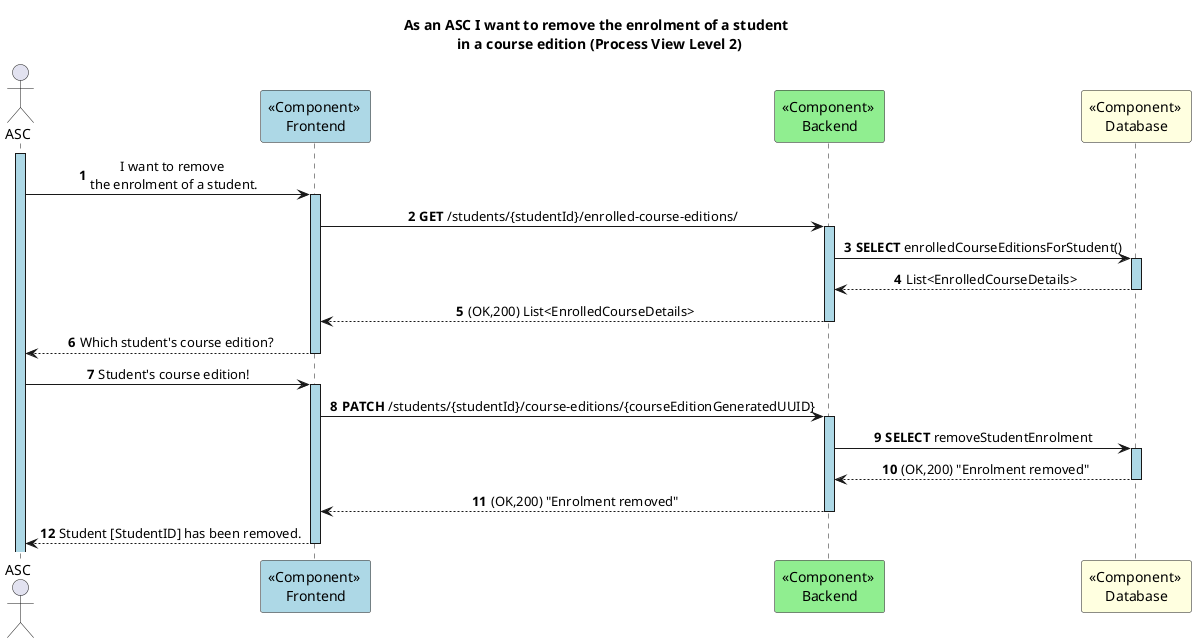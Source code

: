 @startuml
autonumber
title As an ASC I want to remove the enrolment of a student \n in a course edition (Process View Level 2)
skinparam sequenceLifeLineBackgroundColor lightblue
skinparam sequenceMessageAlign center

actor ASC
participant "<<Component>> \nFrontend" as FE #lightblue
participant "<<Component>> \nBackend" as BE #lightgreen
participant "<<Component>> \nDatabase" as DB #lightyellow

activate ASC
ASC -> FE : I want to remove \nthe enrolment of a student.
activate FE
FE -> BE : **GET** /students/{studentId}/enrolled-course-editions/
activate BE
BE -> DB : **SELECT** enrolledCourseEditionsForStudent()
activate DB
DB --> BE : List<EnrolledCourseDetails>
deactivate DB
BE --> FE : (OK,200) List<EnrolledCourseDetails>
deactivate BE
FE --> ASC : Which student's course edition?
deactivate FE

ASC -> FE : Student's course edition!
activate FE
FE -> BE : **PATCH** /students/{studentId}/course-editions/{courseEditionGeneratedUUID}
activate BE
BE -> DB : **SELECT** removeStudentEnrolment
activate DB
DB --> BE : (OK,200) "Enrolment removed"
deactivate DB
BE --> FE : (OK,200) "Enrolment removed"
deactivate BE
FE --> ASC : Student [StudentID] has been removed.
deactivate FE

@enduml
